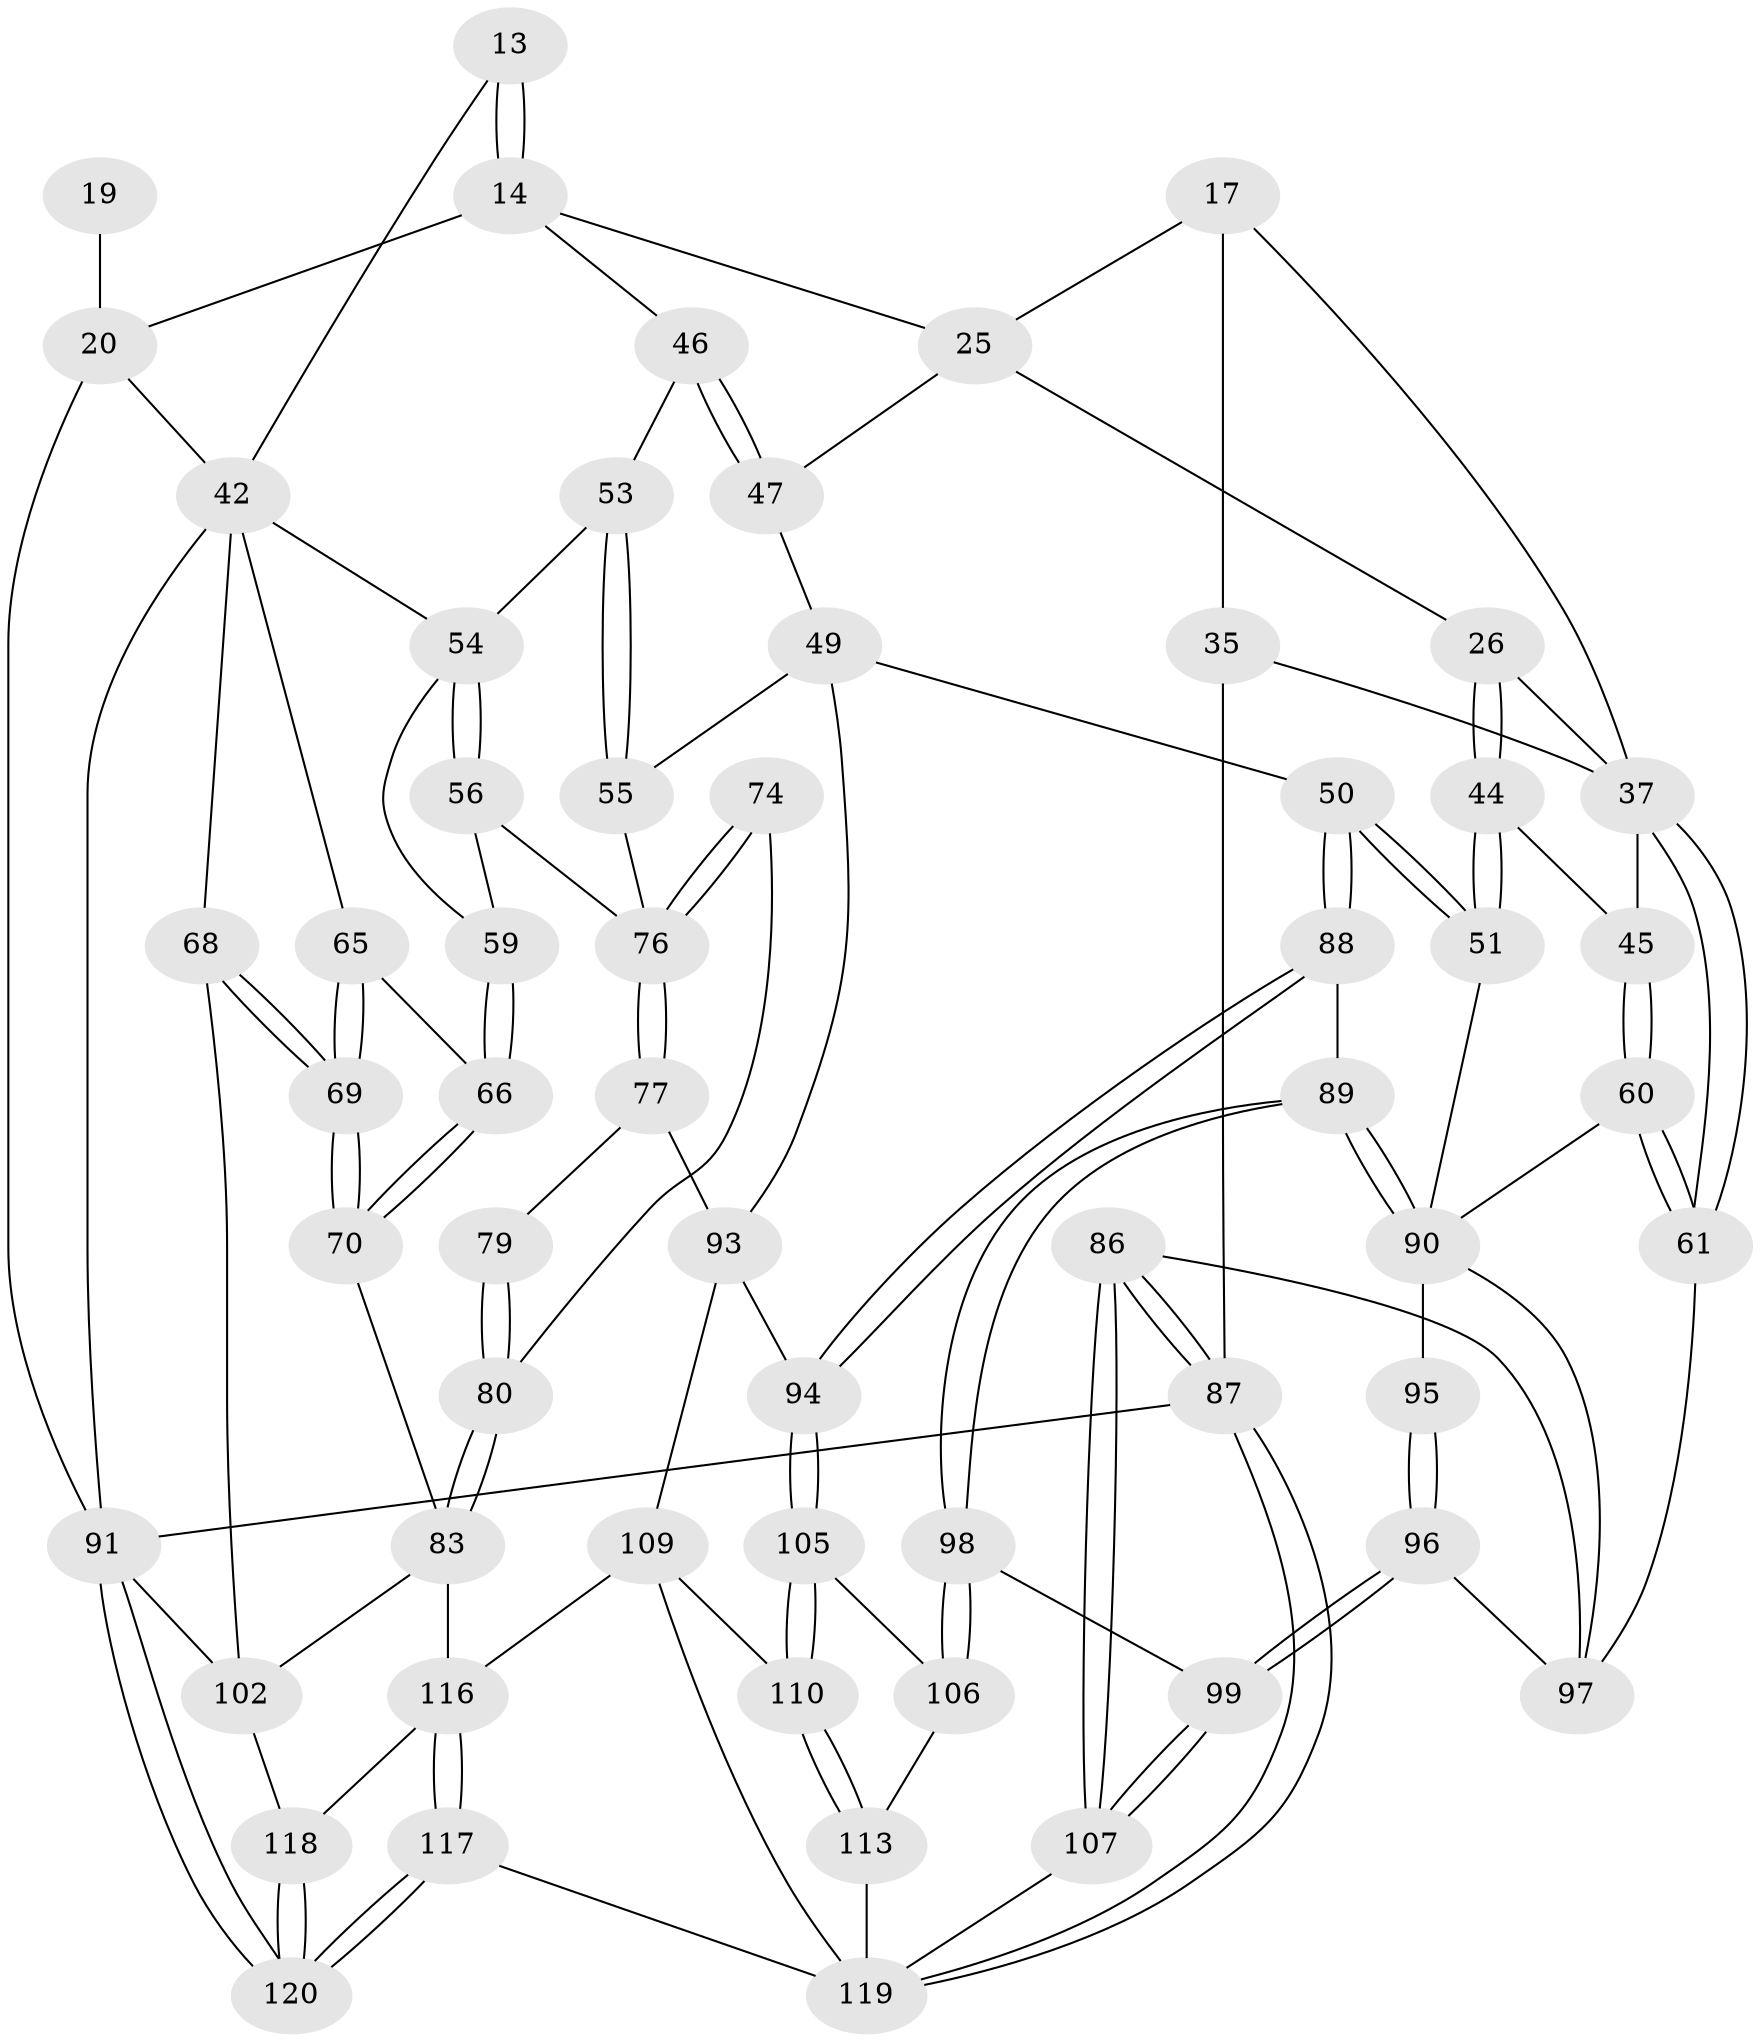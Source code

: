 // original degree distribution, {3: 0.016666666666666666, 4: 0.21666666666666667, 6: 0.2, 5: 0.5666666666666667}
// Generated by graph-tools (version 1.1) at 2025/04/03/04/25 22:04:34]
// undirected, 60 vertices, 136 edges
graph export_dot {
graph [start="1"]
  node [color=gray90,style=filled];
  13 [pos="+0.5930619842242375+0.1644042281443119"];
  14 [pos="+0.5674354438762641+0.19396469605570257",super="+10+2"];
  17 [pos="+0.21850249431657368+0.1578839126274566",super="+12"];
  19 [pos="+0.8244070544117231+0.09528707228336691"];
  20 [pos="+0.9013284039627071+0.1272975484502357",super="+5+15"];
  25 [pos="+0.37895759355489844+0.2617039323965269",super="+11"];
  26 [pos="+0.3577198476675855+0.2557650888346883"];
  35 [pos="+0+0.2543951030819353",super="+18"];
  37 [pos="+0+0.3264131830405252",super="+36+27"];
  42 [pos="+0.8501152760865156+0.40615420569524985",super="+24+41"];
  44 [pos="+0.21619965514142117+0.3683700026068232"];
  45 [pos="+0.21445289834634695+0.36723695554400276"];
  46 [pos="+0.514559541071828+0.3215814999936197",super="+33+28"];
  47 [pos="+0.4060186234383243+0.3329229214479017",super="+29"];
  49 [pos="+0.37655155986220107+0.46977575015479844",super="+48"];
  50 [pos="+0.3253887112491327+0.48714990875150727"];
  51 [pos="+0.3101642869251678+0.4824039275831742"];
  53 [pos="+0.53123563911032+0.3710934751792641",super="+52+32"];
  54 [pos="+0.5726044902313797+0.39285567048439696",super="+31+43"];
  55 [pos="+0.4384193152548525+0.4740039612630968"];
  56 [pos="+0.6036621989848571+0.44093936219177104"];
  59 [pos="+0.7036103514969864+0.3919405396237847"];
  60 [pos="+0+0.47176281671404235"];
  61 [pos="+0+0.46059565356764043"];
  65 [pos="+0.8523842562931714+0.49056966250334805"];
  66 [pos="+0.7224475636365192+0.4812920789423802"];
  68 [pos="+0.880106269325257+0.5995592441190984",super="+67+39"];
  69 [pos="+0.8598444788853176+0.5614956409267626"];
  70 [pos="+0.7175750277653454+0.5266322752964182"];
  74 [pos="+0.6172595161278829+0.5345877417502924"];
  76 [pos="+0.5195454359903017+0.5799916189034247",super="+58+57"];
  77 [pos="+0.5270531757667257+0.6205385448637315"];
  79 [pos="+0.5925717918037414+0.6218217088485218"];
  80 [pos="+0.6357203624892526+0.6598991743196366",super="+72+73"];
  83 [pos="+0.6656095453546848+0.7197499990806137",super="+82+81"];
  86 [pos="+0+0.9883223496875616"];
  87 [pos="+0+1",super="+7"];
  88 [pos="+0.3170954137558641+0.579802631955954"];
  89 [pos="+0.26296419356519124+0.6747345146718284"];
  90 [pos="+0.18507538541798896+0.6229747028573226",super="+62+64"];
  91 [pos="+1+1",super="+6+34"];
  93 [pos="+0.46498261000840535+0.7205090175276364",super="+78"];
  94 [pos="+0.4373352979681082+0.718677804203145"];
  95 [pos="+0.14682740280463785+0.6242298776414977"];
  96 [pos="+0.12745854402904697+0.7246793574578497"];
  97 [pos="+0.10610337099155032+0.7232676772199168",super="+85"];
  98 [pos="+0.26076401975608526+0.7271679558635314"];
  99 [pos="+0.16382739069676658+0.75086190086033"];
  102 [pos="+0.9349887318126313+0.8225082289184761",super="+84+92+38"];
  105 [pos="+0.3174866735384314+0.7599110783263229"];
  106 [pos="+0.29791494858583234+0.7591077985053832"];
  107 [pos="+0.1526146847747103+0.8153635090471337"];
  109 [pos="+0.4757043940720565+0.8368633218220997",super="+101"];
  110 [pos="+0.37861554165413025+0.8516662163954205"];
  113 [pos="+0.3450600685467922+0.9134909550836907",super="+111"];
  116 [pos="+0.6392419373771885+1",super="+108+100+104"];
  117 [pos="+0.5974183514779182+1"];
  118 [pos="+0.8733115127796505+0.8996023860006133",super="+103"];
  119 [pos="+0.11643782006746588+1",super="+115+114+112"];
  120 [pos="+0.8750537926063378+1"];
  13 -- 14 [weight=2];
  13 -- 14;
  13 -- 42;
  14 -- 20;
  14 -- 46;
  14 -- 25;
  17 -- 35 [weight=2];
  17 -- 25;
  17 -- 37;
  19 -- 20 [weight=3];
  20 -- 91 [weight=2];
  20 -- 42;
  25 -- 26;
  25 -- 47;
  26 -- 44;
  26 -- 44;
  26 -- 37;
  35 -- 37;
  35 -- 87 [weight=2];
  37 -- 61;
  37 -- 61;
  37 -- 45;
  42 -- 68 [weight=2];
  42 -- 54 [weight=2];
  42 -- 91;
  42 -- 65;
  44 -- 45;
  44 -- 51;
  44 -- 51;
  45 -- 60;
  45 -- 60;
  46 -- 47 [weight=2];
  46 -- 47;
  46 -- 53 [weight=2];
  47 -- 49;
  49 -- 50;
  49 -- 55;
  49 -- 93;
  50 -- 51;
  50 -- 51;
  50 -- 88;
  50 -- 88;
  51 -- 90;
  53 -- 55;
  53 -- 55;
  53 -- 54 [weight=2];
  54 -- 56;
  54 -- 56;
  54 -- 59;
  55 -- 76;
  56 -- 59;
  56 -- 76;
  59 -- 66;
  59 -- 66;
  60 -- 61;
  60 -- 61;
  60 -- 90;
  61 -- 97;
  65 -- 66;
  65 -- 69;
  65 -- 69;
  66 -- 70;
  66 -- 70;
  68 -- 69;
  68 -- 69;
  68 -- 102 [weight=3];
  69 -- 70;
  69 -- 70;
  70 -- 83;
  74 -- 76 [weight=2];
  74 -- 76;
  74 -- 80;
  76 -- 77;
  76 -- 77;
  77 -- 79;
  77 -- 93;
  79 -- 80 [weight=2];
  79 -- 80;
  80 -- 83 [weight=2];
  80 -- 83;
  83 -- 116 [weight=2];
  83 -- 102;
  86 -- 87;
  86 -- 87;
  86 -- 107;
  86 -- 107;
  86 -- 97;
  87 -- 119;
  87 -- 119;
  87 -- 91 [weight=2];
  88 -- 89;
  88 -- 94;
  88 -- 94;
  89 -- 90;
  89 -- 90;
  89 -- 98;
  89 -- 98;
  90 -- 95 [weight=2];
  90 -- 97;
  91 -- 120;
  91 -- 120;
  91 -- 102 [weight=2];
  93 -- 94;
  93 -- 109;
  94 -- 105;
  94 -- 105;
  95 -- 96;
  95 -- 96;
  96 -- 97;
  96 -- 99;
  96 -- 99;
  98 -- 99;
  98 -- 106;
  98 -- 106;
  99 -- 107;
  99 -- 107;
  102 -- 118;
  105 -- 106;
  105 -- 110;
  105 -- 110;
  106 -- 113;
  107 -- 119;
  109 -- 110;
  109 -- 119;
  109 -- 116;
  110 -- 113;
  110 -- 113;
  113 -- 119 [weight=2];
  116 -- 117;
  116 -- 117;
  116 -- 118 [weight=2];
  117 -- 120;
  117 -- 120;
  117 -- 119;
  118 -- 120;
  118 -- 120;
}
